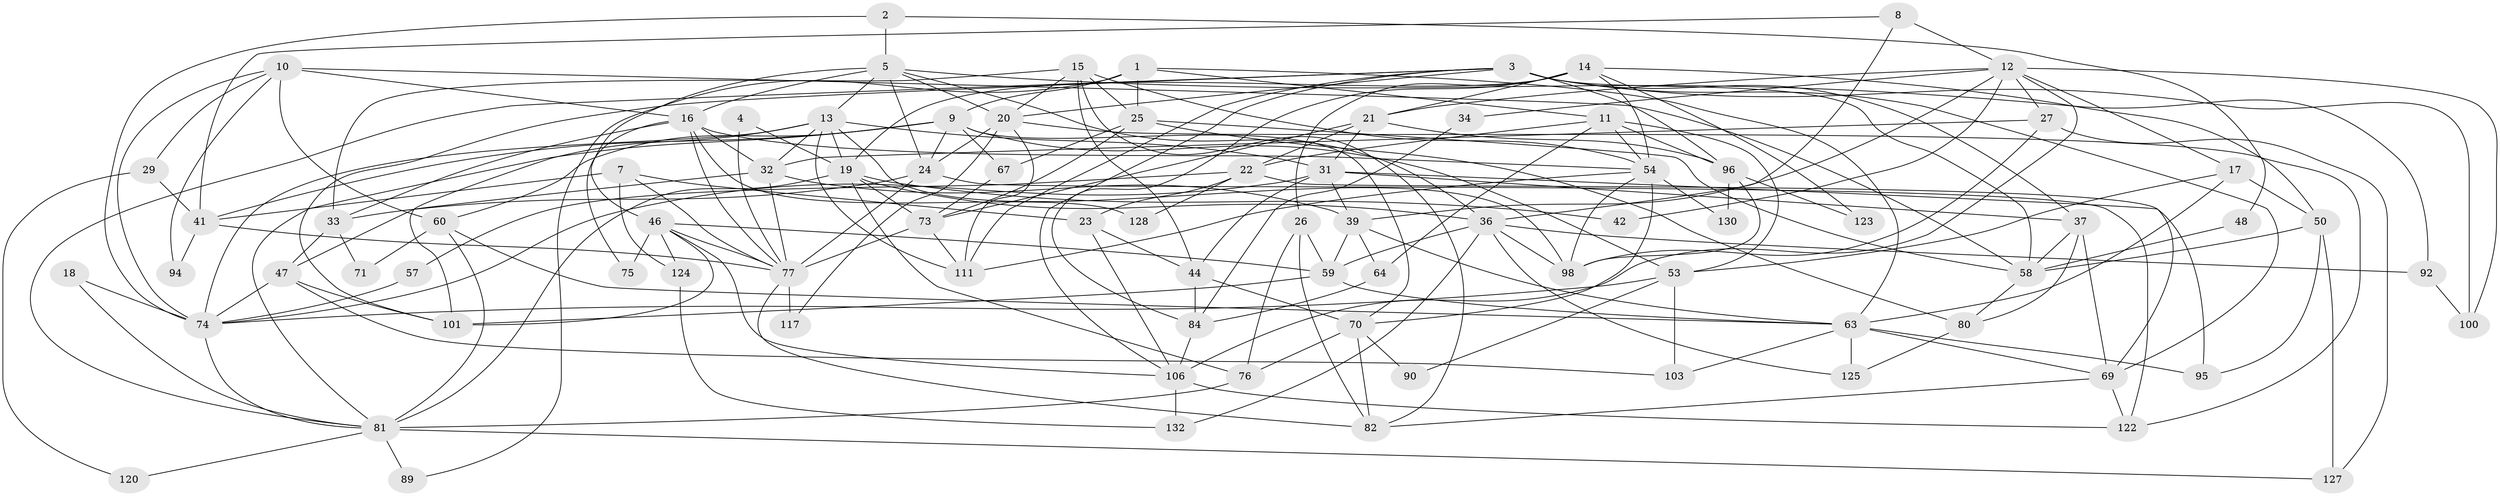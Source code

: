 // Generated by graph-tools (version 1.1) at 2025/23/03/03/25 07:23:58]
// undirected, 84 vertices, 207 edges
graph export_dot {
graph [start="1"]
  node [color=gray90,style=filled];
  1 [super="+6"];
  2 [super="+28"];
  3 [super="+30"];
  4;
  5 [super="+35"];
  7;
  8;
  9 [super="+61"];
  10 [super="+79"];
  11 [super="+93"];
  12 [super="+91"];
  13 [super="+112"];
  14 [super="+109"];
  15 [super="+88"];
  16 [super="+52"];
  17;
  18 [super="+45"];
  19 [super="+72"];
  20 [super="+43"];
  21 [super="+86"];
  22 [super="+126"];
  23;
  24 [super="+51"];
  25 [super="+49"];
  26 [super="+56"];
  27;
  29 [super="+40"];
  31 [super="+68"];
  32 [super="+38"];
  33 [super="+62"];
  34;
  36 [super="+118"];
  37 [super="+115"];
  39 [super="+87"];
  41 [super="+65"];
  42;
  44 [super="+105"];
  46 [super="+55"];
  47 [super="+66"];
  48 [super="+99"];
  50 [super="+107"];
  53 [super="+85"];
  54 [super="+108"];
  57;
  58 [super="+104"];
  59;
  60;
  63 [super="+83"];
  64;
  67;
  69 [super="+110"];
  70 [super="+129"];
  71 [super="+121"];
  73 [super="+78"];
  74 [super="+102"];
  75;
  76;
  77 [super="+97"];
  80;
  81 [super="+131"];
  82;
  84;
  89;
  90;
  92;
  94;
  95;
  96 [super="+114"];
  98 [super="+113"];
  100;
  101;
  103 [super="+119"];
  106 [super="+116"];
  111;
  117;
  120;
  122;
  123;
  124;
  125;
  127;
  128;
  130;
  132;
  1 -- 89;
  1 -- 9;
  1 -- 25;
  1 -- 11;
  1 -- 63;
  2 -- 74;
  2 -- 48;
  2 -- 5;
  3 -- 81;
  3 -- 37;
  3 -- 101;
  3 -- 106;
  3 -- 96;
  3 -- 100;
  3 -- 69;
  3 -- 111;
  3 -- 20;
  3 -- 58;
  4 -- 77;
  4 -- 19;
  5 -- 46;
  5 -- 24;
  5 -- 16;
  5 -- 20;
  5 -- 92;
  5 -- 13;
  5 -- 36;
  7 -- 77;
  7 -- 124;
  7 -- 23;
  7 -- 41;
  8 -- 36;
  8 -- 12;
  8 -- 41;
  9 -- 70;
  9 -- 67;
  9 -- 41;
  9 -- 81;
  9 -- 24;
  9 -- 60;
  9 -- 53;
  10 -- 58;
  10 -- 60;
  10 -- 16;
  10 -- 94;
  10 -- 74;
  10 -- 29;
  11 -- 64;
  11 -- 54;
  11 -- 96;
  11 -- 22;
  11 -- 53;
  12 -- 100;
  12 -- 34;
  12 -- 42;
  12 -- 17;
  12 -- 21;
  12 -- 39;
  12 -- 27;
  12 -- 106;
  13 -- 19;
  13 -- 32;
  13 -- 74;
  13 -- 98;
  13 -- 101;
  13 -- 31;
  13 -- 111;
  14 -- 54;
  14 -- 84;
  14 -- 21;
  14 -- 123 [weight=2];
  14 -- 50;
  14 -- 19;
  14 -- 26;
  15 -- 82;
  15 -- 54;
  15 -- 20;
  15 -- 25;
  15 -- 33;
  15 -- 44;
  16 -- 77;
  16 -- 32;
  16 -- 75;
  16 -- 33;
  16 -- 128;
  16 -- 54;
  17 -- 63;
  17 -- 53;
  17 -- 50;
  18 -- 81;
  18 -- 74 [weight=2];
  19 -- 42;
  19 -- 73 [weight=2];
  19 -- 36;
  19 -- 81;
  19 -- 76;
  20 -- 122;
  20 -- 117;
  20 -- 24;
  20 -- 111;
  21 -- 73;
  21 -- 31;
  21 -- 96;
  21 -- 22;
  22 -- 23;
  22 -- 57;
  22 -- 95;
  22 -- 128;
  23 -- 106;
  23 -- 44;
  24 -- 122;
  24 -- 33;
  24 -- 77;
  25 -- 67;
  25 -- 80;
  25 -- 73;
  25 -- 58;
  26 -- 82;
  26 -- 59;
  26 -- 76;
  27 -- 32;
  27 -- 98;
  27 -- 127;
  29 -- 41 [weight=2];
  29 -- 120;
  31 -- 37;
  31 -- 39;
  31 -- 74;
  31 -- 44 [weight=2];
  31 -- 69;
  32 -- 47;
  32 -- 77;
  32 -- 39;
  33 -- 71 [weight=2];
  33 -- 47;
  34 -- 84;
  36 -- 125;
  36 -- 59;
  36 -- 92;
  36 -- 132;
  36 -- 98;
  37 -- 69;
  37 -- 80;
  37 -- 58;
  39 -- 64;
  39 -- 59;
  39 -- 63;
  41 -- 94;
  41 -- 77;
  44 -- 84;
  44 -- 70;
  46 -- 59;
  46 -- 124;
  46 -- 106;
  46 -- 101;
  46 -- 75;
  46 -- 77 [weight=2];
  47 -- 103;
  47 -- 74;
  47 -- 101;
  48 -- 58 [weight=2];
  50 -- 127;
  50 -- 58;
  50 -- 95;
  53 -- 90;
  53 -- 74;
  53 -- 103;
  54 -- 130;
  54 -- 70;
  54 -- 111;
  54 -- 98;
  57 -- 74;
  58 -- 80;
  59 -- 101;
  59 -- 63;
  60 -- 63;
  60 -- 71;
  60 -- 81;
  63 -- 69;
  63 -- 103;
  63 -- 125;
  63 -- 95;
  64 -- 84;
  67 -- 73;
  69 -- 82;
  69 -- 122;
  70 -- 82;
  70 -- 76;
  70 -- 90;
  73 -- 111;
  73 -- 77;
  74 -- 81;
  76 -- 81;
  77 -- 82;
  77 -- 117;
  80 -- 125;
  81 -- 89;
  81 -- 120;
  81 -- 127;
  84 -- 106;
  92 -- 100;
  96 -- 98;
  96 -- 130;
  96 -- 123;
  106 -- 132;
  106 -- 122;
  124 -- 132;
}
